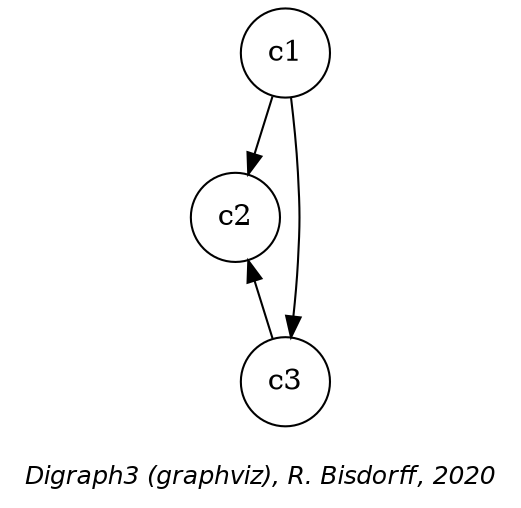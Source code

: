 digraph G {
graph [ fontname = "Helvetica-Oblique",
 fontsize = 12,
 label = "\nDigraph3 (graphviz), R. Bisdorff, 2020", size="7,7"];
n1 [shape = "circle", label = "c1"];
n2 [shape = "circle", label = "c2"];
n3 [shape = "circle", label = "c3"];
n1-> n2 [dir=forward, color=black] ;
n1-> n3 [dir=forward, color=black] ;
n2-> n3 [dir=back, color=black] ;
}
